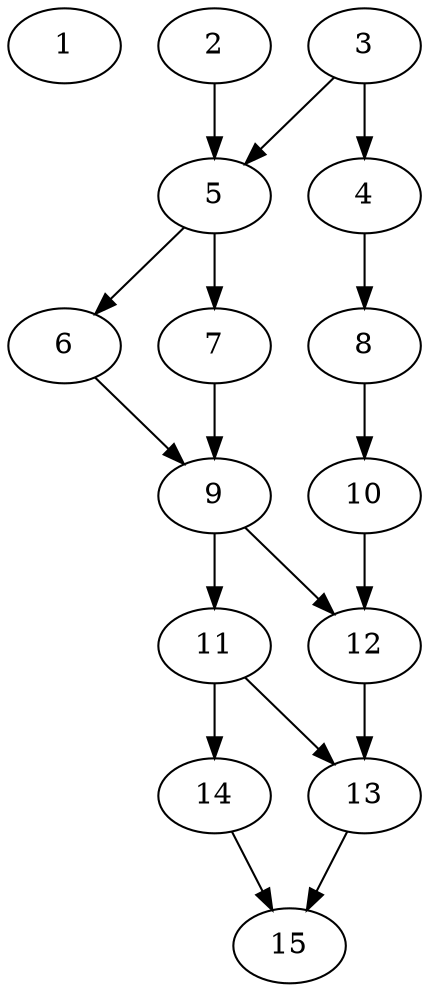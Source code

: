 // DAG automatically generated by daggen at Thu Oct  3 13:59:26 2019
// ./daggen --dot -n 15 --ccr 0.4 --fat 0.5 --regular 0.7 --density 0.6 --mindata 5242880 --maxdata 52428800 
digraph G {
  1 [size="48742400", alpha="0.05", expect_size="19496960"] 
  2 [size="98854400", alpha="0.01", expect_size="39541760"] 
  2 -> 5 [size ="39541760"]
  3 [size="92520960", alpha="0.15", expect_size="37008384"] 
  3 -> 4 [size ="37008384"]
  3 -> 5 [size ="37008384"]
  4 [size="55168000", alpha="0.14", expect_size="22067200"] 
  4 -> 8 [size ="22067200"]
  5 [size="91494400", alpha="0.19", expect_size="36597760"] 
  5 -> 6 [size ="36597760"]
  5 -> 7 [size ="36597760"]
  6 [size="74442240", alpha="0.17", expect_size="29776896"] 
  6 -> 9 [size ="29776896"]
  7 [size="16488960", alpha="0.07", expect_size="6595584"] 
  7 -> 9 [size ="6595584"]
  8 [size="29619200", alpha="0.13", expect_size="11847680"] 
  8 -> 10 [size ="11847680"]
  9 [size="119936000", alpha="0.10", expect_size="47974400"] 
  9 -> 11 [size ="47974400"]
  9 -> 12 [size ="47974400"]
  10 [size="50286080", alpha="0.19", expect_size="20114432"] 
  10 -> 12 [size ="20114432"]
  11 [size="34682880", alpha="0.03", expect_size="13873152"] 
  11 -> 13 [size ="13873152"]
  11 -> 14 [size ="13873152"]
  12 [size="65766400", alpha="0.19", expect_size="26306560"] 
  12 -> 13 [size ="26306560"]
  13 [size="71815680", alpha="0.16", expect_size="28726272"] 
  13 -> 15 [size ="28726272"]
  14 [size="45040640", alpha="0.02", expect_size="18016256"] 
  14 -> 15 [size ="18016256"]
  15 [size="130063360", alpha="0.10", expect_size="52025344"] 
}
